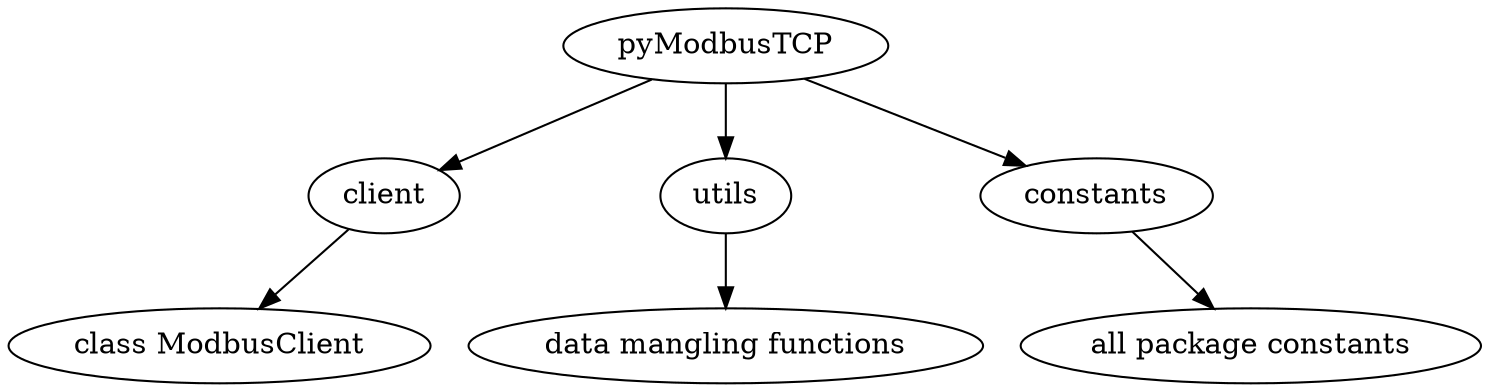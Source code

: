 /* 
generate pyModbusTCP map as PNG
(need sudo apt-get install graphviz)

command:
dot -Tpng map.dot > map.png
*/

digraph pyModbusTCP_map {
    "pyModbusTCP" -> "client";
    "pyModbusTCP" -> "utils";
    "pyModbusTCP" -> "constants";
    "client"      -> "class ModbusClient";
    "utils"       -> "data mangling functions";
    "constants"   -> "all package constants";
}
